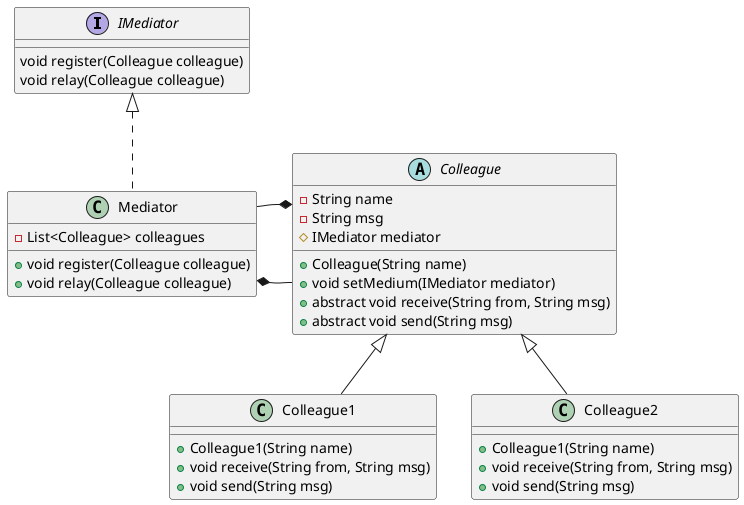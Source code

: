 @startuml

interface IMediator {
    void register(Colleague colleague)
    void relay(Colleague colleague)
}
class Mediator implements IMediator {
    - List<Colleague> colleagues
    + void register(Colleague colleague)
    + void relay(Colleague colleague)
}
Mediator *- Colleague
abstract class Colleague {
    - String name
    - String msg
    # IMediator mediator
    + Colleague(String name)
    + void setMedium(IMediator mediator)
    + abstract void receive(String from, String msg)
    + abstract void send(String msg)
}
Colleague *- Mediator
class Colleague1 extends Colleague {
    + Colleague1(String name)
    + void receive(String from, String msg)
    + void send(String msg)
}
class Colleague2 extends Colleague {
    + Colleague1(String name)
    + void receive(String from, String msg)
    + void send(String msg)
}

@enduml